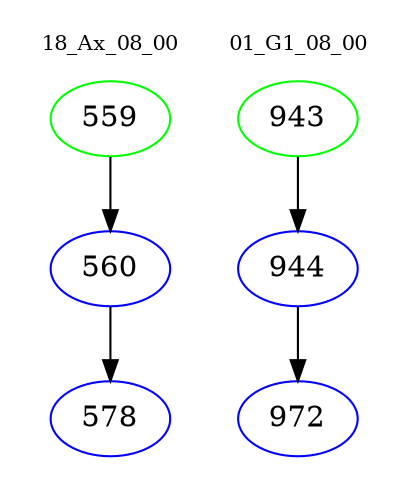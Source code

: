 digraph{
subgraph cluster_0 {
color = white
label = "18_Ax_08_00";
fontsize=10;
T0_559 [label="559", color="green"]
T0_559 -> T0_560 [color="black"]
T0_560 [label="560", color="blue"]
T0_560 -> T0_578 [color="black"]
T0_578 [label="578", color="blue"]
}
subgraph cluster_1 {
color = white
label = "01_G1_08_00";
fontsize=10;
T1_943 [label="943", color="green"]
T1_943 -> T1_944 [color="black"]
T1_944 [label="944", color="blue"]
T1_944 -> T1_972 [color="black"]
T1_972 [label="972", color="blue"]
}
}
